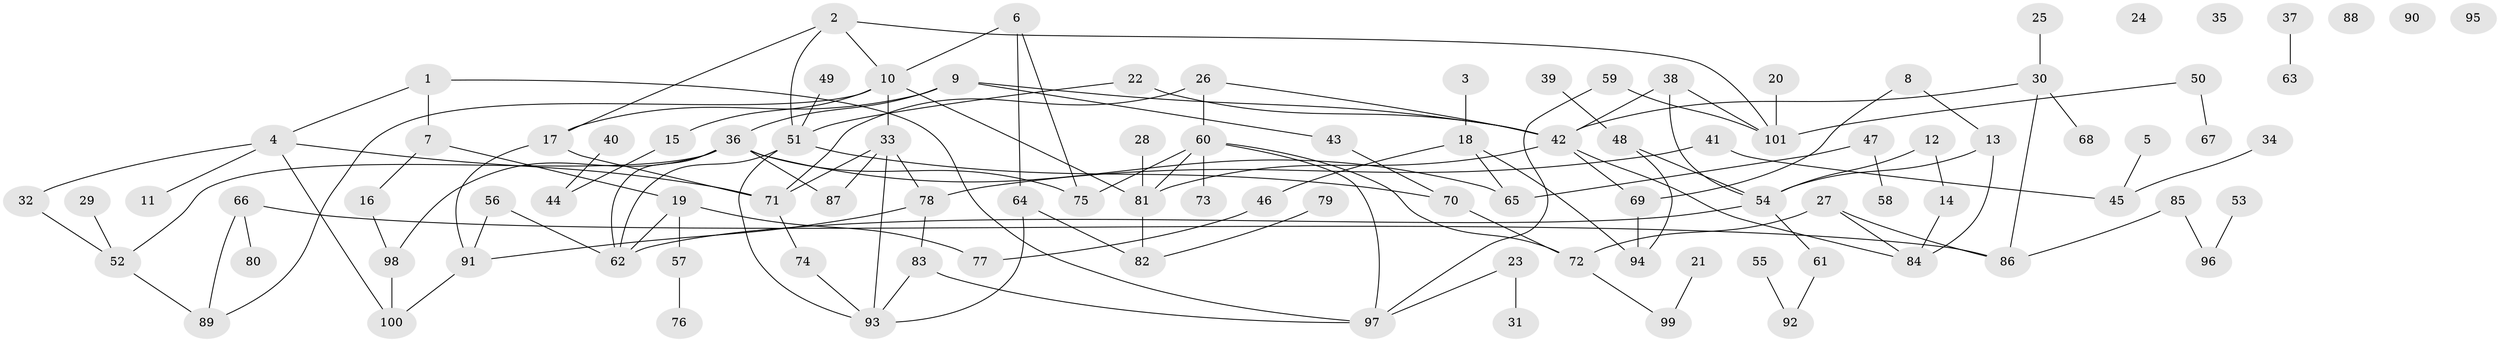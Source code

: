 // coarse degree distribution, {6: 0.043478260869565216, 4: 0.13043478260869565, 3: 0.08695652173913043, 1: 0.2608695652173913, 12: 0.021739130434782608, 14: 0.021739130434782608, 2: 0.21739130434782608, 0: 0.13043478260869565, 5: 0.043478260869565216, 7: 0.021739130434782608, 9: 0.021739130434782608}
// Generated by graph-tools (version 1.1) at 2025/16/03/04/25 18:16:25]
// undirected, 101 vertices, 132 edges
graph export_dot {
graph [start="1"]
  node [color=gray90,style=filled];
  1;
  2;
  3;
  4;
  5;
  6;
  7;
  8;
  9;
  10;
  11;
  12;
  13;
  14;
  15;
  16;
  17;
  18;
  19;
  20;
  21;
  22;
  23;
  24;
  25;
  26;
  27;
  28;
  29;
  30;
  31;
  32;
  33;
  34;
  35;
  36;
  37;
  38;
  39;
  40;
  41;
  42;
  43;
  44;
  45;
  46;
  47;
  48;
  49;
  50;
  51;
  52;
  53;
  54;
  55;
  56;
  57;
  58;
  59;
  60;
  61;
  62;
  63;
  64;
  65;
  66;
  67;
  68;
  69;
  70;
  71;
  72;
  73;
  74;
  75;
  76;
  77;
  78;
  79;
  80;
  81;
  82;
  83;
  84;
  85;
  86;
  87;
  88;
  89;
  90;
  91;
  92;
  93;
  94;
  95;
  96;
  97;
  98;
  99;
  100;
  101;
  1 -- 4;
  1 -- 7;
  1 -- 97;
  2 -- 10;
  2 -- 17;
  2 -- 51;
  2 -- 101;
  3 -- 18;
  4 -- 11;
  4 -- 32;
  4 -- 71;
  4 -- 100;
  5 -- 45;
  6 -- 10;
  6 -- 64;
  6 -- 75;
  7 -- 16;
  7 -- 19;
  8 -- 13;
  8 -- 69;
  9 -- 17;
  9 -- 36;
  9 -- 42;
  9 -- 43;
  10 -- 15;
  10 -- 33;
  10 -- 81;
  10 -- 89;
  12 -- 14;
  12 -- 54;
  13 -- 54;
  13 -- 84;
  14 -- 84;
  15 -- 44;
  16 -- 98;
  17 -- 71;
  17 -- 91;
  18 -- 46;
  18 -- 65;
  18 -- 94;
  19 -- 57;
  19 -- 62;
  19 -- 77;
  20 -- 101;
  21 -- 99;
  22 -- 42;
  22 -- 51;
  23 -- 31;
  23 -- 97;
  25 -- 30;
  26 -- 42;
  26 -- 60;
  26 -- 71;
  27 -- 72;
  27 -- 84;
  27 -- 86;
  28 -- 81;
  29 -- 52;
  30 -- 42;
  30 -- 68;
  30 -- 86;
  32 -- 52;
  33 -- 71;
  33 -- 78;
  33 -- 87;
  33 -- 93;
  34 -- 45;
  36 -- 52;
  36 -- 62;
  36 -- 65;
  36 -- 75;
  36 -- 87;
  36 -- 98;
  37 -- 63;
  38 -- 42;
  38 -- 54;
  38 -- 101;
  39 -- 48;
  40 -- 44;
  41 -- 45;
  41 -- 78;
  42 -- 69;
  42 -- 81;
  42 -- 84;
  43 -- 70;
  46 -- 77;
  47 -- 58;
  47 -- 65;
  48 -- 54;
  48 -- 94;
  49 -- 51;
  50 -- 67;
  50 -- 101;
  51 -- 62;
  51 -- 70;
  51 -- 93;
  52 -- 89;
  53 -- 96;
  54 -- 61;
  54 -- 62;
  55 -- 92;
  56 -- 62;
  56 -- 91;
  57 -- 76;
  59 -- 97;
  59 -- 101;
  60 -- 72;
  60 -- 73;
  60 -- 75;
  60 -- 81;
  60 -- 97;
  61 -- 92;
  64 -- 82;
  64 -- 93;
  66 -- 80;
  66 -- 86;
  66 -- 89;
  69 -- 94;
  70 -- 72;
  71 -- 74;
  72 -- 99;
  74 -- 93;
  78 -- 83;
  78 -- 91;
  79 -- 82;
  81 -- 82;
  83 -- 93;
  83 -- 97;
  85 -- 86;
  85 -- 96;
  91 -- 100;
  98 -- 100;
}
